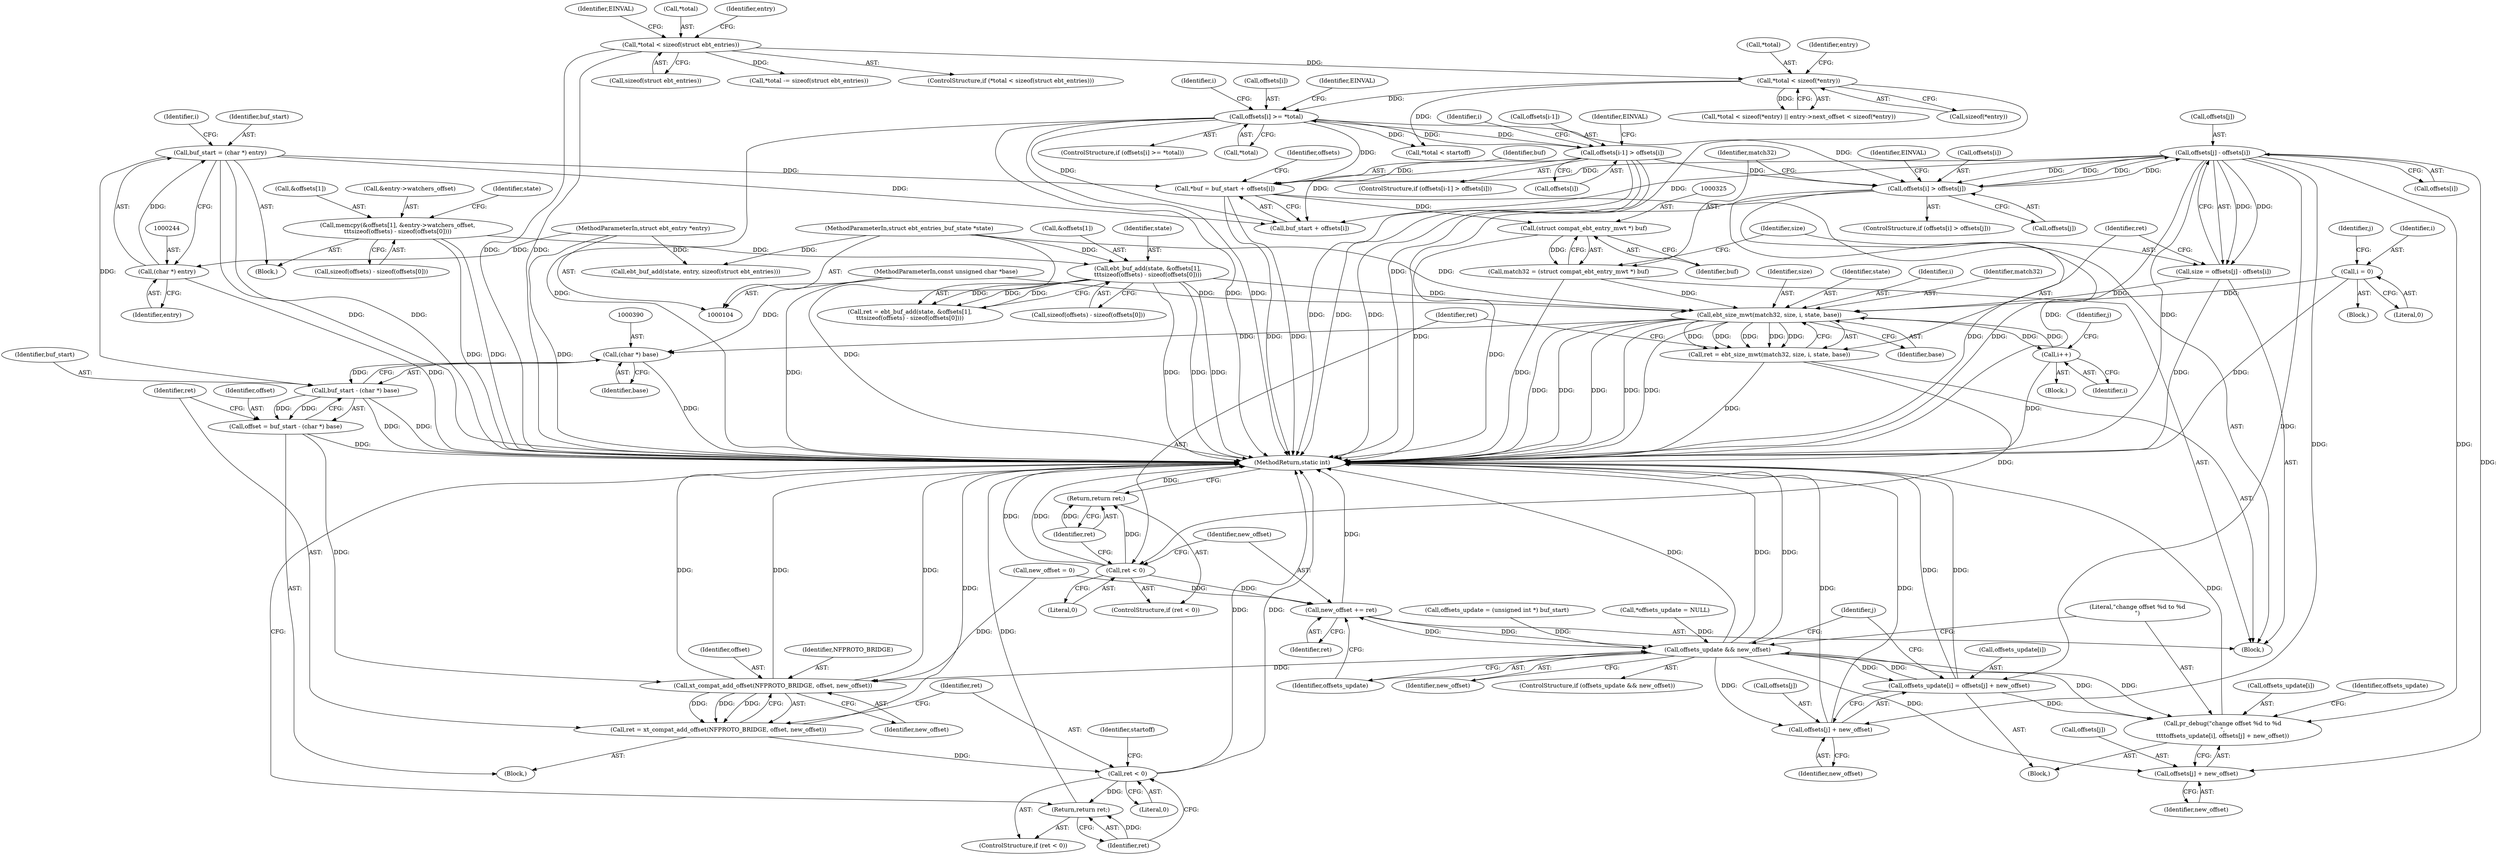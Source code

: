 digraph "0_linux_b71812168571fa55e44cdd0254471331b9c4c4c6_0@pointer" {
"1000338" [label="(Call,ebt_size_mwt(match32, size, i, state, base))"];
"1000322" [label="(Call,match32 = (struct compat_ebt_entry_mwt *) buf)"];
"1000324" [label="(Call,(struct compat_ebt_entry_mwt *) buf)"];
"1000304" [label="(Call,*buf = buf_start + offsets[i])"];
"1000241" [label="(Call,buf_start = (char *) entry)"];
"1000243" [label="(Call,(char *) entry)"];
"1000105" [label="(MethodParameterIn,struct ebt_entry *entry)"];
"1000329" [label="(Call,offsets[j] - offsets[i])"];
"1000312" [label="(Call,offsets[i] > offsets[j])"];
"1000257" [label="(Call,offsets[i] >= *total)"];
"1000272" [label="(Call,offsets[i-1] > offsets[i])"];
"1000152" [label="(Call,*total < sizeof(*entry))"];
"1000125" [label="(Call,*total < sizeof(struct ebt_entries))"];
"1000327" [label="(Call,size = offsets[j] - offsets[i])"];
"1000286" [label="(Call,i = 0)"];
"1000298" [label="(Call,i++)"];
"1000338" [label="(Call,ebt_size_mwt(match32, size, i, state, base))"];
"1000222" [label="(Call,ebt_buf_add(state, &offsets[1],\n\t\t\tsizeof(offsets) - sizeof(offsets[0])))"];
"1000108" [label="(MethodParameterIn,struct ebt_entries_buf_state *state)"];
"1000185" [label="(Call,memcpy(&offsets[1], &entry->watchers_offset,\n\t\t\tsizeof(offsets) - sizeof(offsets[0])))"];
"1000106" [label="(MethodParameterIn,const unsigned char *base)"];
"1000336" [label="(Call,ret = ebt_size_mwt(match32, size, i, state, base))"];
"1000345" [label="(Call,ret < 0)"];
"1000348" [label="(Return,return ret;)"];
"1000350" [label="(Call,new_offset += ret)"];
"1000354" [label="(Call,offsets_update && new_offset)"];
"1000358" [label="(Call,pr_debug(\"change offset %d to %d\n\",\n\t\t\t\toffsets_update[i], offsets[j] + new_offset))"];
"1000363" [label="(Call,offsets[j] + new_offset)"];
"1000368" [label="(Call,offsets_update[i] = offsets[j] + new_offset)"];
"1000372" [label="(Call,offsets[j] + new_offset)"];
"1000394" [label="(Call,xt_compat_add_offset(NFPROTO_BRIDGE, offset, new_offset))"];
"1000392" [label="(Call,ret = xt_compat_add_offset(NFPROTO_BRIDGE, offset, new_offset))"];
"1000399" [label="(Call,ret < 0)"];
"1000402" [label="(Return,return ret;)"];
"1000389" [label="(Call,(char *) base)"];
"1000387" [label="(Call,buf_start - (char *) base)"];
"1000385" [label="(Call,offset = buf_start - (char *) base)"];
"1000345" [label="(Call,ret < 0)"];
"1000340" [label="(Identifier,size)"];
"1000364" [label="(Call,offsets[j])"];
"1000132" [label="(Identifier,EINVAL)"];
"1000105" [label="(MethodParameterIn,struct ebt_entry *entry)"];
"1000268" [label="(Identifier,i)"];
"1000248" [label="(Identifier,i)"];
"1000314" [label="(Identifier,offsets)"];
"1000242" [label="(Identifier,buf_start)"];
"1000271" [label="(ControlStructure,if (offsets[i-1] > offsets[i]))"];
"1000194" [label="(Call,sizeof(offsets) - sizeof(offsets[0]))"];
"1000351" [label="(Identifier,new_offset)"];
"1000215" [label="(Call,offsets_update = (unsigned int *) buf_start)"];
"1000388" [label="(Identifier,buf_start)"];
"1000397" [label="(Identifier,new_offset)"];
"1000355" [label="(Identifier,offsets_update)"];
"1000403" [label="(Identifier,ret)"];
"1000311" [label="(ControlStructure,if (offsets[i] > offsets[j]))"];
"1000321" [label="(Identifier,EINVAL)"];
"1000256" [label="(ControlStructure,if (offsets[i] >= *total))"];
"1000285" [label="(Block,)"];
"1000224" [label="(Call,&offsets[1])"];
"1000152" [label="(Call,*total < sizeof(*entry))"];
"1000368" [label="(Call,offsets_update[i] = offsets[j] + new_offset)"];
"1000387" [label="(Call,buf_start - (char *) base)"];
"1000243" [label="(Call,(char *) entry)"];
"1000316" [label="(Call,offsets[j])"];
"1000367" [label="(Identifier,new_offset)"];
"1000222" [label="(Call,ebt_buf_add(state, &offsets[1],\n\t\t\tsizeof(offsets) - sizeof(offsets[0])))"];
"1000342" [label="(Identifier,state)"];
"1000126" [label="(Call,*total)"];
"1000151" [label="(Call,*total < sizeof(*entry) || entry->next_offset < sizeof(*entry))"];
"1000313" [label="(Call,offsets[i])"];
"1000360" [label="(Call,offsets_update[i])"];
"1000372" [label="(Call,offsets[j] + new_offset)"];
"1000326" [label="(Identifier,buf)"];
"1000145" [label="(Call,ebt_buf_add(state, entry, sizeof(struct ebt_entries)))"];
"1000106" [label="(MethodParameterIn,const unsigned char *base)"];
"1000359" [label="(Literal,\"change offset %d to %d\n\")"];
"1000401" [label="(Literal,0)"];
"1000357" [label="(Block,)"];
"1000220" [label="(Call,ret = ebt_buf_add(state, &offsets[1],\n\t\t\tsizeof(offsets) - sizeof(offsets[0])))"];
"1000356" [label="(Identifier,new_offset)"];
"1000304" [label="(Call,*buf = buf_start + offsets[i])"];
"1000286" [label="(Call,i = 0)"];
"1000273" [label="(Call,offsets[i-1])"];
"1000312" [label="(Call,offsets[i] > offsets[j])"];
"1000370" [label="(Identifier,offsets_update)"];
"1000139" [label="(Call,*total -= sizeof(struct ebt_entries))"];
"1000338" [label="(Call,ebt_size_mwt(match32, size, i, state, base))"];
"1000392" [label="(Call,ret = xt_compat_add_offset(NFPROTO_BRIDGE, offset, new_offset))"];
"1000155" [label="(Call,sizeof(*entry))"];
"1000108" [label="(MethodParameterIn,struct ebt_entries_buf_state *state)"];
"1000203" [label="(Identifier,state)"];
"1000350" [label="(Call,new_offset += ret)"];
"1000297" [label="(Identifier,j)"];
"1000328" [label="(Identifier,size)"];
"1000125" [label="(Call,*total < sizeof(struct ebt_entries))"];
"1000396" [label="(Identifier,offset)"];
"1000327" [label="(Call,size = offsets[j] - offsets[i])"];
"1000295" [label="(Block,)"];
"1000278" [label="(Call,offsets[i])"];
"1000333" [label="(Call,offsets[i])"];
"1000383" [label="(Block,)"];
"1000153" [label="(Call,*total)"];
"1000228" [label="(Call,sizeof(offsets) - sizeof(offsets[0]))"];
"1000343" [label="(Identifier,base)"];
"1000124" [label="(ControlStructure,if (*total < sizeof(struct ebt_entries)))"];
"1000305" [label="(Identifier,buf)"];
"1000363" [label="(Call,offsets[j] + new_offset)"];
"1000358" [label="(Call,pr_debug(\"change offset %d to %d\n\",\n\t\t\t\toffsets_update[i], offsets[j] + new_offset))"];
"1000245" [label="(Identifier,entry)"];
"1000324" [label="(Call,(struct compat_ebt_entry_mwt *) buf)"];
"1000376" [label="(Identifier,new_offset)"];
"1000261" [label="(Call,*total)"];
"1000353" [label="(ControlStructure,if (offsets_update && new_offset))"];
"1000136" [label="(Identifier,entry)"];
"1000369" [label="(Call,offsets_update[i])"];
"1000119" [label="(Call,*offsets_update = NULL)"];
"1000426" [label="(MethodReturn,static int)"];
"1000405" [label="(Identifier,startoff)"];
"1000398" [label="(ControlStructure,if (ret < 0))"];
"1000348" [label="(Return,return ret;)"];
"1000272" [label="(Call,offsets[i-1] > offsets[i])"];
"1000341" [label="(Identifier,i)"];
"1000339" [label="(Identifier,match32)"];
"1000300" [label="(Block,)"];
"1000389" [label="(Call,(char *) base)"];
"1000293" [label="(Identifier,j)"];
"1000128" [label="(Call,sizeof(struct ebt_entries))"];
"1000186" [label="(Call,&offsets[1])"];
"1000190" [label="(Call,&entry->watchers_offset)"];
"1000258" [label="(Call,offsets[i])"];
"1000306" [label="(Call,buf_start + offsets[i])"];
"1000283" [label="(Identifier,EINVAL)"];
"1000160" [label="(Identifier,entry)"];
"1000241" [label="(Call,buf_start = (char *) entry)"];
"1000346" [label="(Identifier,ret)"];
"1000223" [label="(Identifier,state)"];
"1000322" [label="(Call,match32 = (struct compat_ebt_entry_mwt *) buf)"];
"1000349" [label="(Identifier,ret)"];
"1000413" [label="(Call,*total < startoff)"];
"1000185" [label="(Call,memcpy(&offsets[1], &entry->watchers_offset,\n\t\t\tsizeof(offsets) - sizeof(offsets[0])))"];
"1000330" [label="(Call,offsets[j])"];
"1000354" [label="(Call,offsets_update && new_offset)"];
"1000394" [label="(Call,xt_compat_add_offset(NFPROTO_BRIDGE, offset, new_offset))"];
"1000393" [label="(Identifier,ret)"];
"1000329" [label="(Call,offsets[j] - offsets[i])"];
"1000290" [label="(Identifier,j)"];
"1000114" [label="(Call,new_offset = 0)"];
"1000352" [label="(Identifier,ret)"];
"1000373" [label="(Call,offsets[j])"];
"1000336" [label="(Call,ret = ebt_size_mwt(match32, size, i, state, base))"];
"1000402" [label="(Return,return ret;)"];
"1000399" [label="(Call,ret < 0)"];
"1000299" [label="(Identifier,i)"];
"1000298" [label="(Call,i++)"];
"1000265" [label="(Identifier,EINVAL)"];
"1000395" [label="(Identifier,NFPROTO_BRIDGE)"];
"1000386" [label="(Identifier,offset)"];
"1000323" [label="(Identifier,match32)"];
"1000391" [label="(Identifier,base)"];
"1000337" [label="(Identifier,ret)"];
"1000344" [label="(ControlStructure,if (ret < 0))"];
"1000109" [label="(Block,)"];
"1000347" [label="(Literal,0)"];
"1000257" [label="(Call,offsets[i] >= *total)"];
"1000254" [label="(Identifier,i)"];
"1000385" [label="(Call,offset = buf_start - (char *) base)"];
"1000287" [label="(Identifier,i)"];
"1000400" [label="(Identifier,ret)"];
"1000288" [label="(Literal,0)"];
"1000338" -> "1000336"  [label="AST: "];
"1000338" -> "1000343"  [label="CFG: "];
"1000339" -> "1000338"  [label="AST: "];
"1000340" -> "1000338"  [label="AST: "];
"1000341" -> "1000338"  [label="AST: "];
"1000342" -> "1000338"  [label="AST: "];
"1000343" -> "1000338"  [label="AST: "];
"1000336" -> "1000338"  [label="CFG: "];
"1000338" -> "1000426"  [label="DDG: "];
"1000338" -> "1000426"  [label="DDG: "];
"1000338" -> "1000426"  [label="DDG: "];
"1000338" -> "1000426"  [label="DDG: "];
"1000338" -> "1000426"  [label="DDG: "];
"1000338" -> "1000298"  [label="DDG: "];
"1000338" -> "1000336"  [label="DDG: "];
"1000338" -> "1000336"  [label="DDG: "];
"1000338" -> "1000336"  [label="DDG: "];
"1000338" -> "1000336"  [label="DDG: "];
"1000338" -> "1000336"  [label="DDG: "];
"1000322" -> "1000338"  [label="DDG: "];
"1000327" -> "1000338"  [label="DDG: "];
"1000286" -> "1000338"  [label="DDG: "];
"1000298" -> "1000338"  [label="DDG: "];
"1000222" -> "1000338"  [label="DDG: "];
"1000108" -> "1000338"  [label="DDG: "];
"1000106" -> "1000338"  [label="DDG: "];
"1000338" -> "1000389"  [label="DDG: "];
"1000322" -> "1000300"  [label="AST: "];
"1000322" -> "1000324"  [label="CFG: "];
"1000323" -> "1000322"  [label="AST: "];
"1000324" -> "1000322"  [label="AST: "];
"1000328" -> "1000322"  [label="CFG: "];
"1000322" -> "1000426"  [label="DDG: "];
"1000324" -> "1000322"  [label="DDG: "];
"1000324" -> "1000326"  [label="CFG: "];
"1000325" -> "1000324"  [label="AST: "];
"1000326" -> "1000324"  [label="AST: "];
"1000324" -> "1000426"  [label="DDG: "];
"1000304" -> "1000324"  [label="DDG: "];
"1000304" -> "1000300"  [label="AST: "];
"1000304" -> "1000306"  [label="CFG: "];
"1000305" -> "1000304"  [label="AST: "];
"1000306" -> "1000304"  [label="AST: "];
"1000314" -> "1000304"  [label="CFG: "];
"1000304" -> "1000426"  [label="DDG: "];
"1000304" -> "1000426"  [label="DDG: "];
"1000241" -> "1000304"  [label="DDG: "];
"1000329" -> "1000304"  [label="DDG: "];
"1000257" -> "1000304"  [label="DDG: "];
"1000272" -> "1000304"  [label="DDG: "];
"1000241" -> "1000109"  [label="AST: "];
"1000241" -> "1000243"  [label="CFG: "];
"1000242" -> "1000241"  [label="AST: "];
"1000243" -> "1000241"  [label="AST: "];
"1000248" -> "1000241"  [label="CFG: "];
"1000241" -> "1000426"  [label="DDG: "];
"1000241" -> "1000426"  [label="DDG: "];
"1000243" -> "1000241"  [label="DDG: "];
"1000241" -> "1000306"  [label="DDG: "];
"1000241" -> "1000387"  [label="DDG: "];
"1000243" -> "1000245"  [label="CFG: "];
"1000244" -> "1000243"  [label="AST: "];
"1000245" -> "1000243"  [label="AST: "];
"1000243" -> "1000426"  [label="DDG: "];
"1000105" -> "1000243"  [label="DDG: "];
"1000105" -> "1000104"  [label="AST: "];
"1000105" -> "1000426"  [label="DDG: "];
"1000105" -> "1000145"  [label="DDG: "];
"1000329" -> "1000327"  [label="AST: "];
"1000329" -> "1000333"  [label="CFG: "];
"1000330" -> "1000329"  [label="AST: "];
"1000333" -> "1000329"  [label="AST: "];
"1000327" -> "1000329"  [label="CFG: "];
"1000329" -> "1000426"  [label="DDG: "];
"1000329" -> "1000426"  [label="DDG: "];
"1000329" -> "1000306"  [label="DDG: "];
"1000329" -> "1000312"  [label="DDG: "];
"1000329" -> "1000312"  [label="DDG: "];
"1000329" -> "1000327"  [label="DDG: "];
"1000329" -> "1000327"  [label="DDG: "];
"1000312" -> "1000329"  [label="DDG: "];
"1000312" -> "1000329"  [label="DDG: "];
"1000329" -> "1000358"  [label="DDG: "];
"1000329" -> "1000363"  [label="DDG: "];
"1000329" -> "1000368"  [label="DDG: "];
"1000329" -> "1000372"  [label="DDG: "];
"1000312" -> "1000311"  [label="AST: "];
"1000312" -> "1000316"  [label="CFG: "];
"1000313" -> "1000312"  [label="AST: "];
"1000316" -> "1000312"  [label="AST: "];
"1000321" -> "1000312"  [label="CFG: "];
"1000323" -> "1000312"  [label="CFG: "];
"1000312" -> "1000426"  [label="DDG: "];
"1000312" -> "1000426"  [label="DDG: "];
"1000312" -> "1000426"  [label="DDG: "];
"1000257" -> "1000312"  [label="DDG: "];
"1000272" -> "1000312"  [label="DDG: "];
"1000257" -> "1000256"  [label="AST: "];
"1000257" -> "1000261"  [label="CFG: "];
"1000258" -> "1000257"  [label="AST: "];
"1000261" -> "1000257"  [label="AST: "];
"1000265" -> "1000257"  [label="CFG: "];
"1000268" -> "1000257"  [label="CFG: "];
"1000257" -> "1000426"  [label="DDG: "];
"1000257" -> "1000426"  [label="DDG: "];
"1000257" -> "1000426"  [label="DDG: "];
"1000272" -> "1000257"  [label="DDG: "];
"1000152" -> "1000257"  [label="DDG: "];
"1000257" -> "1000272"  [label="DDG: "];
"1000257" -> "1000306"  [label="DDG: "];
"1000257" -> "1000413"  [label="DDG: "];
"1000272" -> "1000271"  [label="AST: "];
"1000272" -> "1000278"  [label="CFG: "];
"1000273" -> "1000272"  [label="AST: "];
"1000278" -> "1000272"  [label="AST: "];
"1000283" -> "1000272"  [label="CFG: "];
"1000254" -> "1000272"  [label="CFG: "];
"1000272" -> "1000426"  [label="DDG: "];
"1000272" -> "1000426"  [label="DDG: "];
"1000272" -> "1000426"  [label="DDG: "];
"1000272" -> "1000306"  [label="DDG: "];
"1000152" -> "1000151"  [label="AST: "];
"1000152" -> "1000155"  [label="CFG: "];
"1000153" -> "1000152"  [label="AST: "];
"1000155" -> "1000152"  [label="AST: "];
"1000160" -> "1000152"  [label="CFG: "];
"1000151" -> "1000152"  [label="CFG: "];
"1000152" -> "1000426"  [label="DDG: "];
"1000152" -> "1000151"  [label="DDG: "];
"1000125" -> "1000152"  [label="DDG: "];
"1000152" -> "1000413"  [label="DDG: "];
"1000125" -> "1000124"  [label="AST: "];
"1000125" -> "1000128"  [label="CFG: "];
"1000126" -> "1000125"  [label="AST: "];
"1000128" -> "1000125"  [label="AST: "];
"1000132" -> "1000125"  [label="CFG: "];
"1000136" -> "1000125"  [label="CFG: "];
"1000125" -> "1000426"  [label="DDG: "];
"1000125" -> "1000426"  [label="DDG: "];
"1000125" -> "1000139"  [label="DDG: "];
"1000327" -> "1000300"  [label="AST: "];
"1000328" -> "1000327"  [label="AST: "];
"1000337" -> "1000327"  [label="CFG: "];
"1000327" -> "1000426"  [label="DDG: "];
"1000286" -> "1000285"  [label="AST: "];
"1000286" -> "1000288"  [label="CFG: "];
"1000287" -> "1000286"  [label="AST: "];
"1000288" -> "1000286"  [label="AST: "];
"1000290" -> "1000286"  [label="CFG: "];
"1000286" -> "1000426"  [label="DDG: "];
"1000298" -> "1000295"  [label="AST: "];
"1000298" -> "1000299"  [label="CFG: "];
"1000299" -> "1000298"  [label="AST: "];
"1000293" -> "1000298"  [label="CFG: "];
"1000298" -> "1000426"  [label="DDG: "];
"1000222" -> "1000220"  [label="AST: "];
"1000222" -> "1000228"  [label="CFG: "];
"1000223" -> "1000222"  [label="AST: "];
"1000224" -> "1000222"  [label="AST: "];
"1000228" -> "1000222"  [label="AST: "];
"1000220" -> "1000222"  [label="CFG: "];
"1000222" -> "1000426"  [label="DDG: "];
"1000222" -> "1000426"  [label="DDG: "];
"1000222" -> "1000426"  [label="DDG: "];
"1000222" -> "1000220"  [label="DDG: "];
"1000222" -> "1000220"  [label="DDG: "];
"1000222" -> "1000220"  [label="DDG: "];
"1000108" -> "1000222"  [label="DDG: "];
"1000185" -> "1000222"  [label="DDG: "];
"1000108" -> "1000104"  [label="AST: "];
"1000108" -> "1000426"  [label="DDG: "];
"1000108" -> "1000145"  [label="DDG: "];
"1000185" -> "1000109"  [label="AST: "];
"1000185" -> "1000194"  [label="CFG: "];
"1000186" -> "1000185"  [label="AST: "];
"1000190" -> "1000185"  [label="AST: "];
"1000194" -> "1000185"  [label="AST: "];
"1000203" -> "1000185"  [label="CFG: "];
"1000185" -> "1000426"  [label="DDG: "];
"1000185" -> "1000426"  [label="DDG: "];
"1000106" -> "1000104"  [label="AST: "];
"1000106" -> "1000426"  [label="DDG: "];
"1000106" -> "1000389"  [label="DDG: "];
"1000336" -> "1000300"  [label="AST: "];
"1000337" -> "1000336"  [label="AST: "];
"1000346" -> "1000336"  [label="CFG: "];
"1000336" -> "1000426"  [label="DDG: "];
"1000336" -> "1000345"  [label="DDG: "];
"1000345" -> "1000344"  [label="AST: "];
"1000345" -> "1000347"  [label="CFG: "];
"1000346" -> "1000345"  [label="AST: "];
"1000347" -> "1000345"  [label="AST: "];
"1000349" -> "1000345"  [label="CFG: "];
"1000351" -> "1000345"  [label="CFG: "];
"1000345" -> "1000426"  [label="DDG: "];
"1000345" -> "1000426"  [label="DDG: "];
"1000345" -> "1000348"  [label="DDG: "];
"1000345" -> "1000350"  [label="DDG: "];
"1000348" -> "1000344"  [label="AST: "];
"1000348" -> "1000349"  [label="CFG: "];
"1000349" -> "1000348"  [label="AST: "];
"1000426" -> "1000348"  [label="CFG: "];
"1000348" -> "1000426"  [label="DDG: "];
"1000349" -> "1000348"  [label="DDG: "];
"1000350" -> "1000300"  [label="AST: "];
"1000350" -> "1000352"  [label="CFG: "];
"1000351" -> "1000350"  [label="AST: "];
"1000352" -> "1000350"  [label="AST: "];
"1000355" -> "1000350"  [label="CFG: "];
"1000350" -> "1000426"  [label="DDG: "];
"1000354" -> "1000350"  [label="DDG: "];
"1000114" -> "1000350"  [label="DDG: "];
"1000350" -> "1000354"  [label="DDG: "];
"1000354" -> "1000353"  [label="AST: "];
"1000354" -> "1000355"  [label="CFG: "];
"1000354" -> "1000356"  [label="CFG: "];
"1000355" -> "1000354"  [label="AST: "];
"1000356" -> "1000354"  [label="AST: "];
"1000359" -> "1000354"  [label="CFG: "];
"1000297" -> "1000354"  [label="CFG: "];
"1000354" -> "1000426"  [label="DDG: "];
"1000354" -> "1000426"  [label="DDG: "];
"1000354" -> "1000426"  [label="DDG: "];
"1000368" -> "1000354"  [label="DDG: "];
"1000215" -> "1000354"  [label="DDG: "];
"1000119" -> "1000354"  [label="DDG: "];
"1000354" -> "1000358"  [label="DDG: "];
"1000354" -> "1000358"  [label="DDG: "];
"1000354" -> "1000363"  [label="DDG: "];
"1000354" -> "1000368"  [label="DDG: "];
"1000354" -> "1000372"  [label="DDG: "];
"1000354" -> "1000394"  [label="DDG: "];
"1000358" -> "1000357"  [label="AST: "];
"1000358" -> "1000363"  [label="CFG: "];
"1000359" -> "1000358"  [label="AST: "];
"1000360" -> "1000358"  [label="AST: "];
"1000363" -> "1000358"  [label="AST: "];
"1000370" -> "1000358"  [label="CFG: "];
"1000358" -> "1000426"  [label="DDG: "];
"1000368" -> "1000358"  [label="DDG: "];
"1000363" -> "1000367"  [label="CFG: "];
"1000364" -> "1000363"  [label="AST: "];
"1000367" -> "1000363"  [label="AST: "];
"1000368" -> "1000357"  [label="AST: "];
"1000368" -> "1000372"  [label="CFG: "];
"1000369" -> "1000368"  [label="AST: "];
"1000372" -> "1000368"  [label="AST: "];
"1000297" -> "1000368"  [label="CFG: "];
"1000368" -> "1000426"  [label="DDG: "];
"1000368" -> "1000426"  [label="DDG: "];
"1000372" -> "1000376"  [label="CFG: "];
"1000373" -> "1000372"  [label="AST: "];
"1000376" -> "1000372"  [label="AST: "];
"1000372" -> "1000426"  [label="DDG: "];
"1000372" -> "1000426"  [label="DDG: "];
"1000394" -> "1000392"  [label="AST: "];
"1000394" -> "1000397"  [label="CFG: "];
"1000395" -> "1000394"  [label="AST: "];
"1000396" -> "1000394"  [label="AST: "];
"1000397" -> "1000394"  [label="AST: "];
"1000392" -> "1000394"  [label="CFG: "];
"1000394" -> "1000426"  [label="DDG: "];
"1000394" -> "1000426"  [label="DDG: "];
"1000394" -> "1000426"  [label="DDG: "];
"1000394" -> "1000392"  [label="DDG: "];
"1000394" -> "1000392"  [label="DDG: "];
"1000394" -> "1000392"  [label="DDG: "];
"1000385" -> "1000394"  [label="DDG: "];
"1000114" -> "1000394"  [label="DDG: "];
"1000392" -> "1000383"  [label="AST: "];
"1000393" -> "1000392"  [label="AST: "];
"1000400" -> "1000392"  [label="CFG: "];
"1000392" -> "1000426"  [label="DDG: "];
"1000392" -> "1000399"  [label="DDG: "];
"1000399" -> "1000398"  [label="AST: "];
"1000399" -> "1000401"  [label="CFG: "];
"1000400" -> "1000399"  [label="AST: "];
"1000401" -> "1000399"  [label="AST: "];
"1000403" -> "1000399"  [label="CFG: "];
"1000405" -> "1000399"  [label="CFG: "];
"1000399" -> "1000426"  [label="DDG: "];
"1000399" -> "1000426"  [label="DDG: "];
"1000399" -> "1000402"  [label="DDG: "];
"1000402" -> "1000398"  [label="AST: "];
"1000402" -> "1000403"  [label="CFG: "];
"1000403" -> "1000402"  [label="AST: "];
"1000426" -> "1000402"  [label="CFG: "];
"1000402" -> "1000426"  [label="DDG: "];
"1000403" -> "1000402"  [label="DDG: "];
"1000389" -> "1000387"  [label="AST: "];
"1000389" -> "1000391"  [label="CFG: "];
"1000390" -> "1000389"  [label="AST: "];
"1000391" -> "1000389"  [label="AST: "];
"1000387" -> "1000389"  [label="CFG: "];
"1000389" -> "1000426"  [label="DDG: "];
"1000389" -> "1000387"  [label="DDG: "];
"1000387" -> "1000385"  [label="AST: "];
"1000388" -> "1000387"  [label="AST: "];
"1000385" -> "1000387"  [label="CFG: "];
"1000387" -> "1000426"  [label="DDG: "];
"1000387" -> "1000426"  [label="DDG: "];
"1000387" -> "1000385"  [label="DDG: "];
"1000387" -> "1000385"  [label="DDG: "];
"1000385" -> "1000383"  [label="AST: "];
"1000386" -> "1000385"  [label="AST: "];
"1000393" -> "1000385"  [label="CFG: "];
"1000385" -> "1000426"  [label="DDG: "];
}
